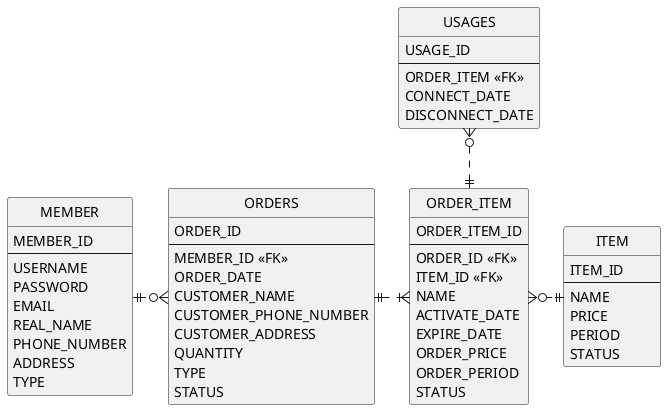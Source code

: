 @startuml

hide circle
skinparam linetype ortho

entity Member
entity Item
entity Orders
entity OrderItem
entity Usages


Member ||.o{ Orders
Orders ||.|{ OrderItem
OrderItem }o.|| Item
Usages }o..|| OrderItem

entity "MEMBER" as Member {
    MEMBER_ID
    --
    USERNAME
    PASSWORD
    EMAIL
    REAL_NAME
    PHONE_NUMBER
    ADDRESS
    TYPE
}

entity "        ITEM        " as Item {
    ITEM_ID
    --
    NAME
    PRICE
    PERIOD
    STATUS
}

entity "ORDERS" as Orders {
    ORDER_ID
    --
    MEMBER_ID <<FK>>
    ORDER_DATE
    CUSTOMER_NAME
    CUSTOMER_PHONE_NUMBER
    CUSTOMER_ADDRESS
    QUANTITY
    TYPE
    STATUS
}

entity "ORDER_ITEM" as OrderItem {
    ORDER_ITEM_ID
    --
    ORDER_ID <<FK>>
    ITEM_ID <<FK>>
    NAME
    ACTIVATE_DATE
    EXPIRE_DATE
    ORDER_PRICE
    ORDER_PERIOD
    STATUS
}

entity "USAGES" as Usages {
    USAGE_ID
    --
    ORDER_ITEM <<FK>>
    CONNECT_DATE
    DISCONNECT_DATE
}

@enduml